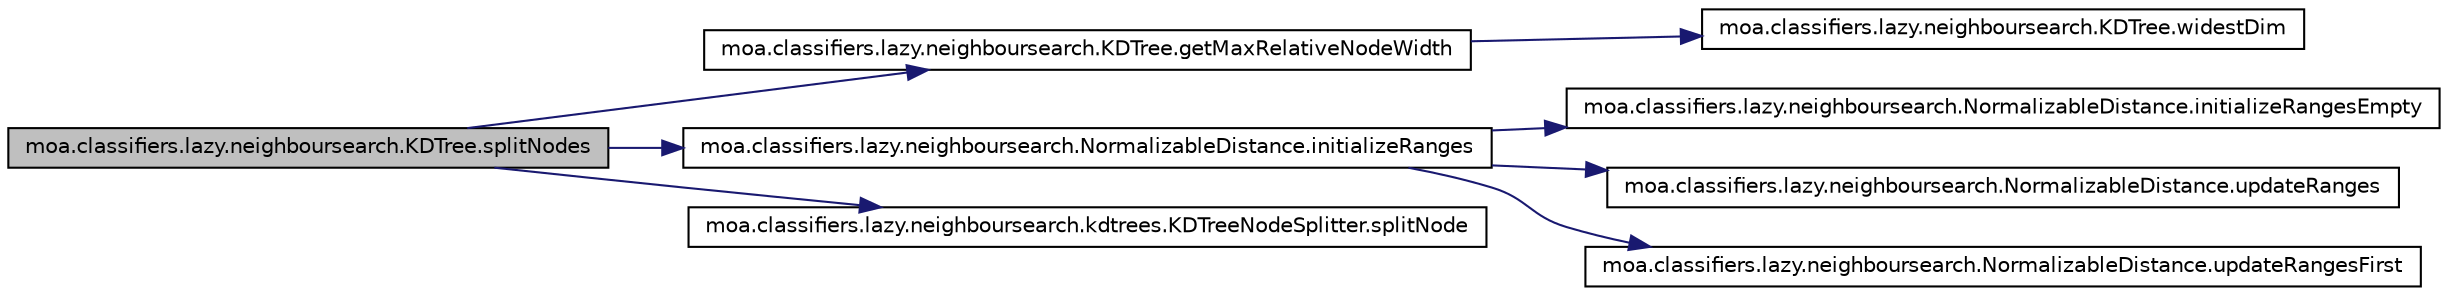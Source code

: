 digraph G
{
  edge [fontname="Helvetica",fontsize="10",labelfontname="Helvetica",labelfontsize="10"];
  node [fontname="Helvetica",fontsize="10",shape=record];
  rankdir=LR;
  Node1 [label="moa.classifiers.lazy.neighboursearch.KDTree.splitNodes",height=0.2,width=0.4,color="black", fillcolor="grey75", style="filled" fontcolor="black"];
  Node1 -> Node2 [color="midnightblue",fontsize="10",style="solid",fontname="Helvetica"];
  Node2 [label="moa.classifiers.lazy.neighboursearch.KDTree.getMaxRelativeNodeWidth",height=0.2,width=0.4,color="black", fillcolor="white", style="filled",URL="$classmoa_1_1classifiers_1_1lazy_1_1neighboursearch_1_1KDTree.html#a634297dd4f45eccd5d5b06216d2ec2cb",tooltip="Returns the maximum attribute width of instances/points in a KDTreeNode relative..."];
  Node2 -> Node3 [color="midnightblue",fontsize="10",style="solid",fontname="Helvetica"];
  Node3 [label="moa.classifiers.lazy.neighboursearch.KDTree.widestDim",height=0.2,width=0.4,color="black", fillcolor="white", style="filled",URL="$classmoa_1_1classifiers_1_1lazy_1_1neighboursearch_1_1KDTree.html#a01f1f902eb2b53e0ac6e3aebf8f4c4b4",tooltip="Returns the widest dimension/attribute in a KDTreeNode (widest after normalizing)..."];
  Node1 -> Node4 [color="midnightblue",fontsize="10",style="solid",fontname="Helvetica"];
  Node4 [label="moa.classifiers.lazy.neighboursearch.NormalizableDistance.initializeRanges",height=0.2,width=0.4,color="black", fillcolor="white", style="filled",URL="$classmoa_1_1classifiers_1_1lazy_1_1neighboursearch_1_1NormalizableDistance.html#a35975f221e5126583f1aa0177c7c5e5c",tooltip="Initializes the ranges using all instances of the dataset."];
  Node4 -> Node5 [color="midnightblue",fontsize="10",style="solid",fontname="Helvetica"];
  Node5 [label="moa.classifiers.lazy.neighboursearch.NormalizableDistance.initializeRangesEmpty",height=0.2,width=0.4,color="black", fillcolor="white", style="filled",URL="$classmoa_1_1classifiers_1_1lazy_1_1neighboursearch_1_1NormalizableDistance.html#aafa49196134c88952a03f3ec5dc93894",tooltip="Used to initialize the ranges."];
  Node4 -> Node6 [color="midnightblue",fontsize="10",style="solid",fontname="Helvetica"];
  Node6 [label="moa.classifiers.lazy.neighboursearch.NormalizableDistance.updateRanges",height=0.2,width=0.4,color="black", fillcolor="white", style="filled",URL="$classmoa_1_1classifiers_1_1lazy_1_1neighboursearch_1_1NormalizableDistance.html#af5cc0c85cf75c842c97620ca3fb1dfc6",tooltip="Updates the minimum and maximum and width values for all the attributes based on..."];
  Node4 -> Node7 [color="midnightblue",fontsize="10",style="solid",fontname="Helvetica"];
  Node7 [label="moa.classifiers.lazy.neighboursearch.NormalizableDistance.updateRangesFirst",height=0.2,width=0.4,color="black", fillcolor="white", style="filled",URL="$classmoa_1_1classifiers_1_1lazy_1_1neighboursearch_1_1NormalizableDistance.html#a8cb8437b28e58671e060222e8dd2f4d3",tooltip="Used to initialize the ranges."];
  Node1 -> Node8 [color="midnightblue",fontsize="10",style="solid",fontname="Helvetica"];
  Node8 [label="moa.classifiers.lazy.neighboursearch.kdtrees.KDTreeNodeSplitter.splitNode",height=0.2,width=0.4,color="black", fillcolor="white", style="filled",URL="$classmoa_1_1classifiers_1_1lazy_1_1neighboursearch_1_1kdtrees_1_1KDTreeNodeSplitter.html#aaa4e38cc22d39f0fb5ab16c150ffff43",tooltip="Splits a node into two."];
}
